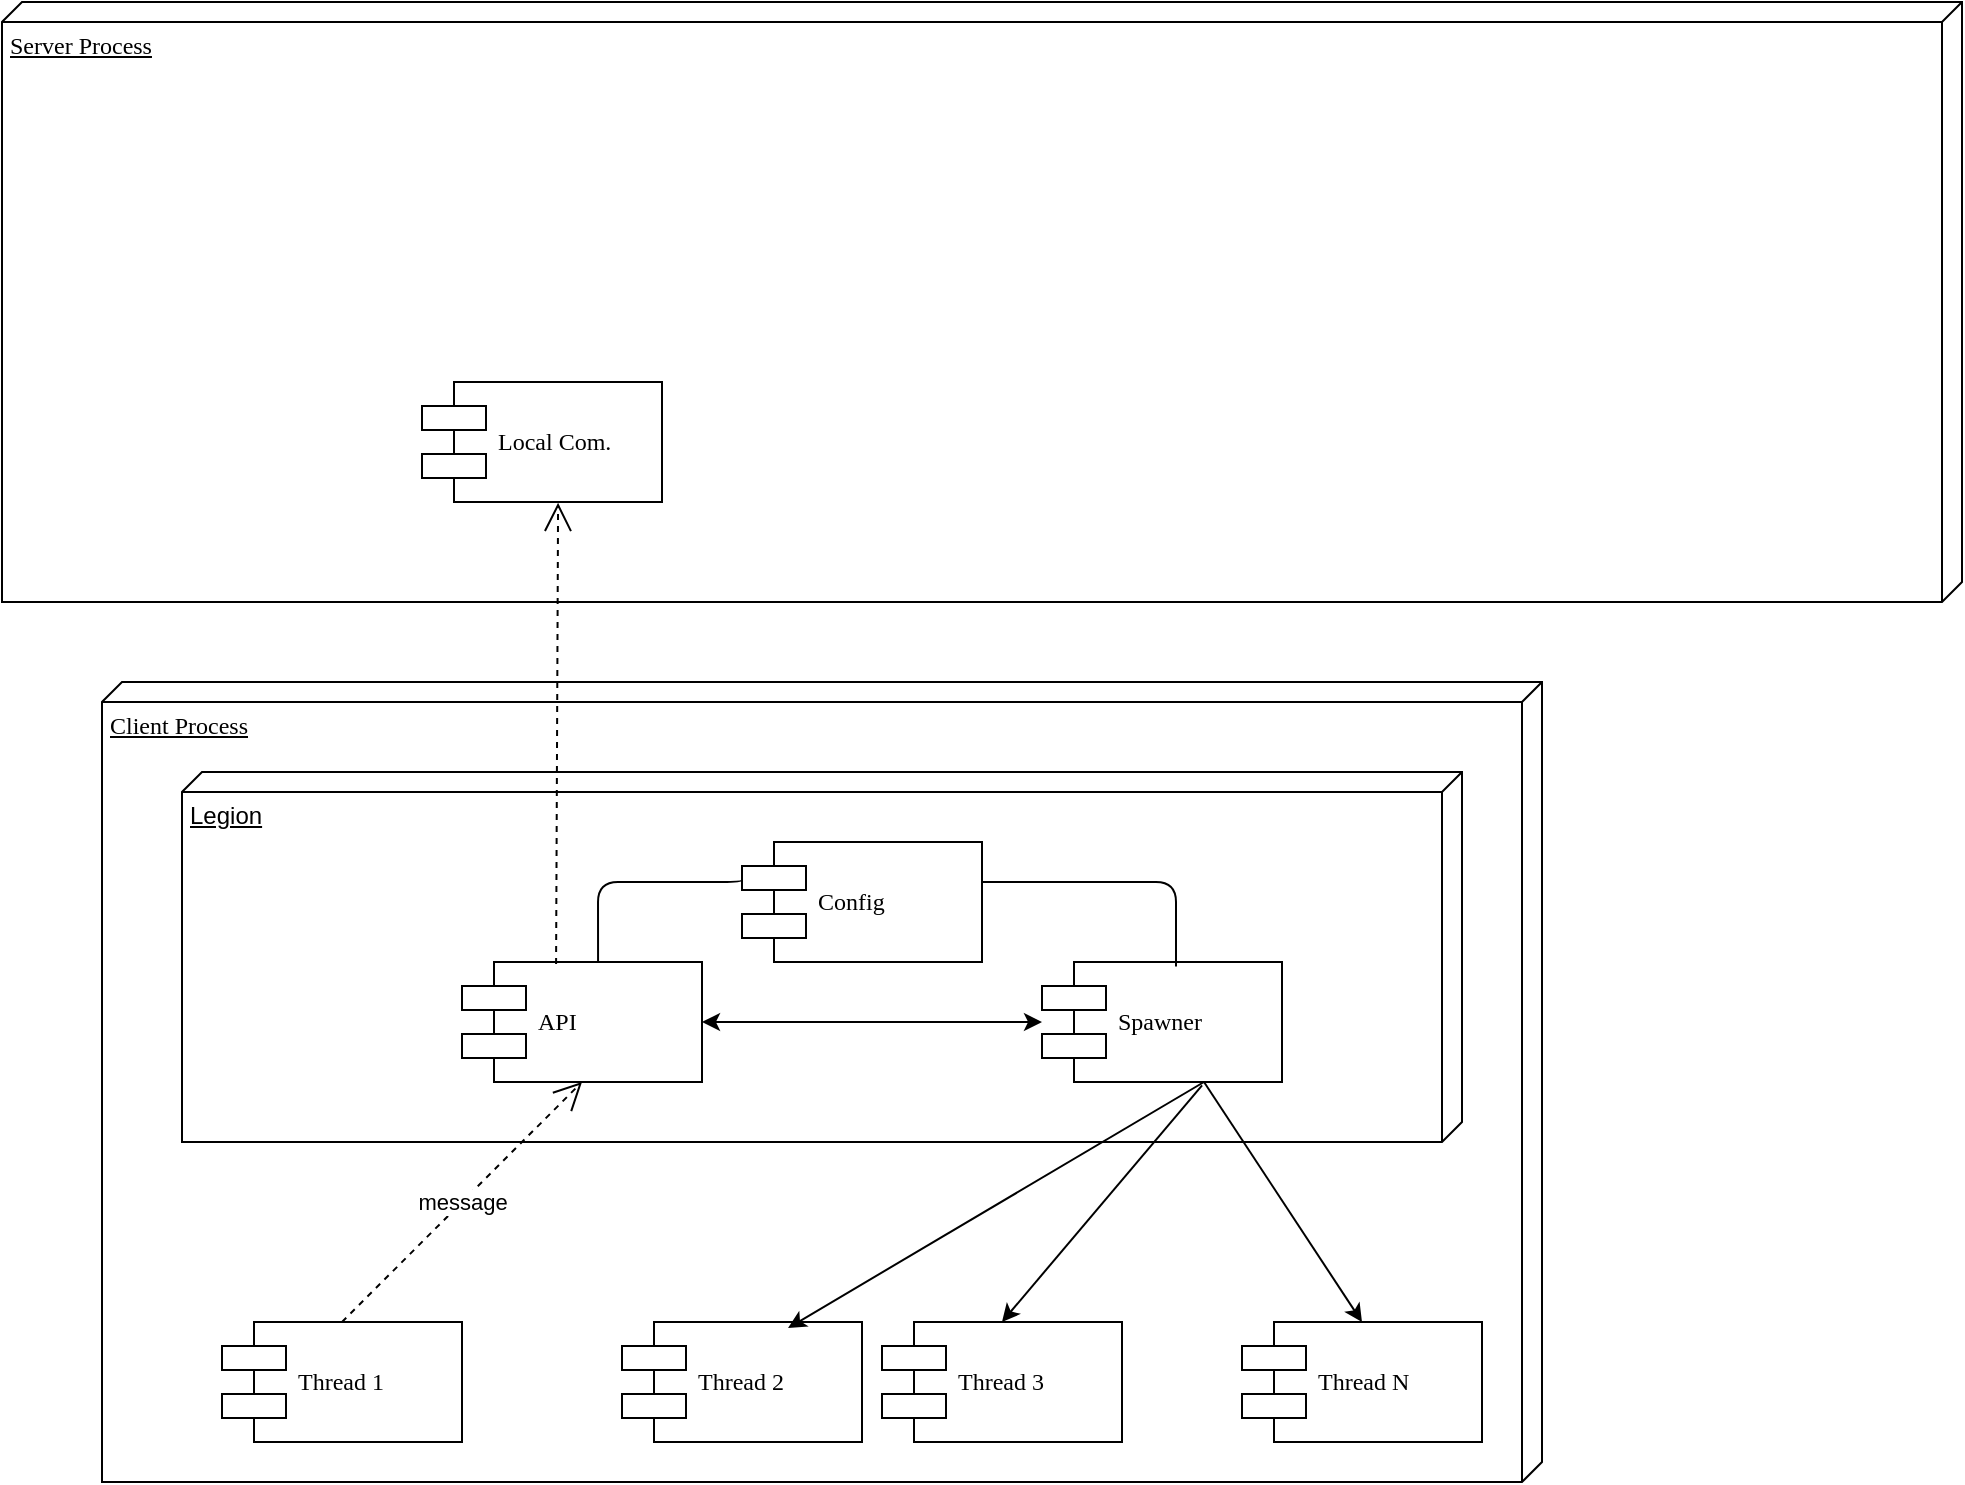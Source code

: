<mxfile version="14.0.4" type="github">
  <diagram name="Page-1" id="5f0bae14-7c28-e335-631c-24af17079c00">
    <mxGraphModel dx="1730" dy="912" grid="1" gridSize="10" guides="1" tooltips="1" connect="1" arrows="1" fold="1" page="1" pageScale="1" pageWidth="1100" pageHeight="850" background="#ffffff" math="0" shadow="0">
      <root>
        <mxCell id="0" />
        <mxCell id="1" parent="0" />
        <mxCell id="39150e848f15840c-3" value="&lt;div&gt;Client Process&lt;/div&gt;&lt;div&gt;&lt;br&gt;&lt;/div&gt;" style="verticalAlign=top;align=left;spacingTop=8;spacingLeft=2;spacingRight=12;shape=cube;size=10;direction=south;fontStyle=4;html=1;rounded=0;shadow=0;comic=0;labelBackgroundColor=none;strokeWidth=1;fontFamily=Verdana;fontSize=12" parent="1" vertex="1">
          <mxGeometry x="90" y="380" width="720" height="400" as="geometry" />
        </mxCell>
        <mxCell id="Yd3JvetM3iYtgjSBkwo9-7" value="Legion" style="verticalAlign=top;align=left;spacingTop=8;spacingLeft=2;spacingRight=12;shape=cube;size=10;direction=south;fontStyle=4;html=1;" vertex="1" parent="1">
          <mxGeometry x="130" y="425" width="640" height="185" as="geometry" />
        </mxCell>
        <mxCell id="39150e848f15840c-2" value="Server Process" style="verticalAlign=top;align=left;spacingTop=8;spacingLeft=2;spacingRight=12;shape=cube;size=10;direction=south;fontStyle=4;html=1;rounded=0;shadow=0;comic=0;labelBackgroundColor=none;strokeWidth=1;fontFamily=Verdana;fontSize=12" parent="1" vertex="1">
          <mxGeometry x="40" y="40" width="980" height="300" as="geometry" />
        </mxCell>
        <mxCell id="39150e848f15840c-7" value="Local Com." style="shape=component;align=left;spacingLeft=36;rounded=0;shadow=0;comic=0;labelBackgroundColor=none;strokeWidth=1;fontFamily=Verdana;fontSize=12;html=1;" parent="1" vertex="1">
          <mxGeometry x="250" y="230" width="120" height="60" as="geometry" />
        </mxCell>
        <mxCell id="39150e848f15840c-10" value="API" style="shape=component;align=left;spacingLeft=36;rounded=0;shadow=0;comic=0;labelBackgroundColor=none;strokeWidth=1;fontFamily=Verdana;fontSize=12;html=1;" parent="1" vertex="1">
          <mxGeometry x="270" y="520" width="120" height="60" as="geometry" />
        </mxCell>
        <mxCell id="Yd3JvetM3iYtgjSBkwo9-1" value="Thread 1" style="shape=component;align=left;spacingLeft=36;rounded=0;shadow=0;comic=0;labelBackgroundColor=none;strokeWidth=1;fontFamily=Verdana;fontSize=12;html=1;" vertex="1" parent="1">
          <mxGeometry x="150" y="700" width="120" height="60" as="geometry" />
        </mxCell>
        <mxCell id="Yd3JvetM3iYtgjSBkwo9-2" value="Config" style="shape=component;align=left;spacingLeft=36;rounded=0;shadow=0;comic=0;labelBackgroundColor=none;strokeWidth=1;fontFamily=Verdana;fontSize=12;html=1;" vertex="1" parent="1">
          <mxGeometry x="410" y="460" width="120" height="60" as="geometry" />
        </mxCell>
        <mxCell id="Yd3JvetM3iYtgjSBkwo9-3" value="Spawner" style="shape=component;align=left;spacingLeft=36;rounded=0;shadow=0;comic=0;labelBackgroundColor=none;strokeWidth=1;fontFamily=Verdana;fontSize=12;html=1;" vertex="1" parent="1">
          <mxGeometry x="560" y="520" width="120" height="60" as="geometry" />
        </mxCell>
        <mxCell id="Yd3JvetM3iYtgjSBkwo9-8" value="Thread 2" style="shape=component;align=left;spacingLeft=36;rounded=0;shadow=0;comic=0;labelBackgroundColor=none;strokeWidth=1;fontFamily=Verdana;fontSize=12;html=1;" vertex="1" parent="1">
          <mxGeometry x="350" y="700" width="120" height="60" as="geometry" />
        </mxCell>
        <mxCell id="Yd3JvetM3iYtgjSBkwo9-9" value="Thread 3" style="shape=component;align=left;spacingLeft=36;rounded=0;shadow=0;comic=0;labelBackgroundColor=none;strokeWidth=1;fontFamily=Verdana;fontSize=12;html=1;" vertex="1" parent="1">
          <mxGeometry x="480" y="700" width="120" height="60" as="geometry" />
        </mxCell>
        <mxCell id="Yd3JvetM3iYtgjSBkwo9-10" value="Thread N" style="shape=component;align=left;spacingLeft=36;rounded=0;shadow=0;comic=0;labelBackgroundColor=none;strokeWidth=1;fontFamily=Verdana;fontSize=12;html=1;" vertex="1" parent="1">
          <mxGeometry x="660" y="700" width="120" height="60" as="geometry" />
        </mxCell>
        <mxCell id="Yd3JvetM3iYtgjSBkwo9-12" value="message" style="endArrow=open;endSize=12;dashed=1;html=1;exitX=0.5;exitY=0;exitDx=0;exitDy=0;entryX=0.5;entryY=1;entryDx=0;entryDy=0;" edge="1" parent="1" source="Yd3JvetM3iYtgjSBkwo9-1" target="39150e848f15840c-10">
          <mxGeometry width="160" relative="1" as="geometry">
            <mxPoint x="220" y="640" as="sourcePoint" />
            <mxPoint x="380" y="640" as="targetPoint" />
          </mxGeometry>
        </mxCell>
        <mxCell id="Yd3JvetM3iYtgjSBkwo9-17" value="" style="endArrow=classic;html=1;entryX=0.692;entryY=0.05;entryDx=0;entryDy=0;entryPerimeter=0;exitX=0.675;exitY=1;exitDx=0;exitDy=0;exitPerimeter=0;" edge="1" parent="1" source="Yd3JvetM3iYtgjSBkwo9-3" target="Yd3JvetM3iYtgjSBkwo9-8">
          <mxGeometry width="50" height="50" relative="1" as="geometry">
            <mxPoint x="870" y="670" as="sourcePoint" />
            <mxPoint x="570" y="630" as="targetPoint" />
          </mxGeometry>
        </mxCell>
        <mxCell id="Yd3JvetM3iYtgjSBkwo9-18" value="" style="endArrow=classic;html=1;entryX=0.5;entryY=0;entryDx=0;entryDy=0;exitX=0.667;exitY=1.028;exitDx=0;exitDy=0;exitPerimeter=0;" edge="1" parent="1" source="Yd3JvetM3iYtgjSBkwo9-3" target="Yd3JvetM3iYtgjSBkwo9-9">
          <mxGeometry width="50" height="50" relative="1" as="geometry">
            <mxPoint x="642" y="581" as="sourcePoint" />
            <mxPoint x="433.04" y="703" as="targetPoint" />
          </mxGeometry>
        </mxCell>
        <mxCell id="Yd3JvetM3iYtgjSBkwo9-19" value="" style="endArrow=classic;html=1;entryX=0.5;entryY=0;entryDx=0;entryDy=0;exitX=0.675;exitY=1;exitDx=0;exitDy=0;exitPerimeter=0;" edge="1" parent="1" source="Yd3JvetM3iYtgjSBkwo9-3" target="Yd3JvetM3iYtgjSBkwo9-10">
          <mxGeometry width="50" height="50" relative="1" as="geometry">
            <mxPoint x="641.04" y="587" as="sourcePoint" />
            <mxPoint x="443.04" y="713" as="targetPoint" />
          </mxGeometry>
        </mxCell>
        <mxCell id="Yd3JvetM3iYtgjSBkwo9-20" value="" style="endArrow=classic;startArrow=classic;html=1;" edge="1" parent="1" source="39150e848f15840c-10" target="Yd3JvetM3iYtgjSBkwo9-3">
          <mxGeometry width="50" height="50" relative="1" as="geometry">
            <mxPoint x="460" y="600" as="sourcePoint" />
            <mxPoint x="510" y="550" as="targetPoint" />
          </mxGeometry>
        </mxCell>
        <mxCell id="Yd3JvetM3iYtgjSBkwo9-25" value="" style="endArrow=none;html=1;edgeStyle=orthogonalEdgeStyle;exitX=0.567;exitY=0.007;exitDx=0;exitDy=0;exitPerimeter=0;entryX=0;entryY=0.3;entryDx=0;entryDy=0;" edge="1" parent="1" source="39150e848f15840c-10" target="Yd3JvetM3iYtgjSBkwo9-2">
          <mxGeometry relative="1" as="geometry">
            <mxPoint x="300" y="510" as="sourcePoint" />
            <mxPoint x="460" y="510" as="targetPoint" />
            <Array as="points">
              <mxPoint x="338" y="480" />
              <mxPoint x="410" y="480" />
            </Array>
          </mxGeometry>
        </mxCell>
        <mxCell id="Yd3JvetM3iYtgjSBkwo9-28" value="" style="endArrow=none;html=1;edgeStyle=orthogonalEdgeStyle;exitX=1;exitY=0.333;exitDx=0;exitDy=0;exitPerimeter=0;entryX=0.556;entryY=0.039;entryDx=0;entryDy=0;entryPerimeter=0;" edge="1" parent="1" source="Yd3JvetM3iYtgjSBkwo9-2" target="Yd3JvetM3iYtgjSBkwo9-3">
          <mxGeometry relative="1" as="geometry">
            <mxPoint x="560" y="480" as="sourcePoint" />
            <mxPoint x="720" y="480" as="targetPoint" />
            <Array as="points">
              <mxPoint x="627" y="480" />
              <mxPoint x="627" y="522" />
            </Array>
          </mxGeometry>
        </mxCell>
        <mxCell id="Yd3JvetM3iYtgjSBkwo9-32" value="" style="endArrow=open;endSize=12;dashed=1;html=1;exitX=0.392;exitY=0.017;exitDx=0;exitDy=0;exitPerimeter=0;entryX=0.567;entryY=1.007;entryDx=0;entryDy=0;entryPerimeter=0;" edge="1" parent="1" source="39150e848f15840c-10" target="39150e848f15840c-7">
          <mxGeometry width="160" relative="1" as="geometry">
            <mxPoint x="170" y="290" as="sourcePoint" />
            <mxPoint x="330" y="290" as="targetPoint" />
          </mxGeometry>
        </mxCell>
      </root>
    </mxGraphModel>
  </diagram>
</mxfile>
